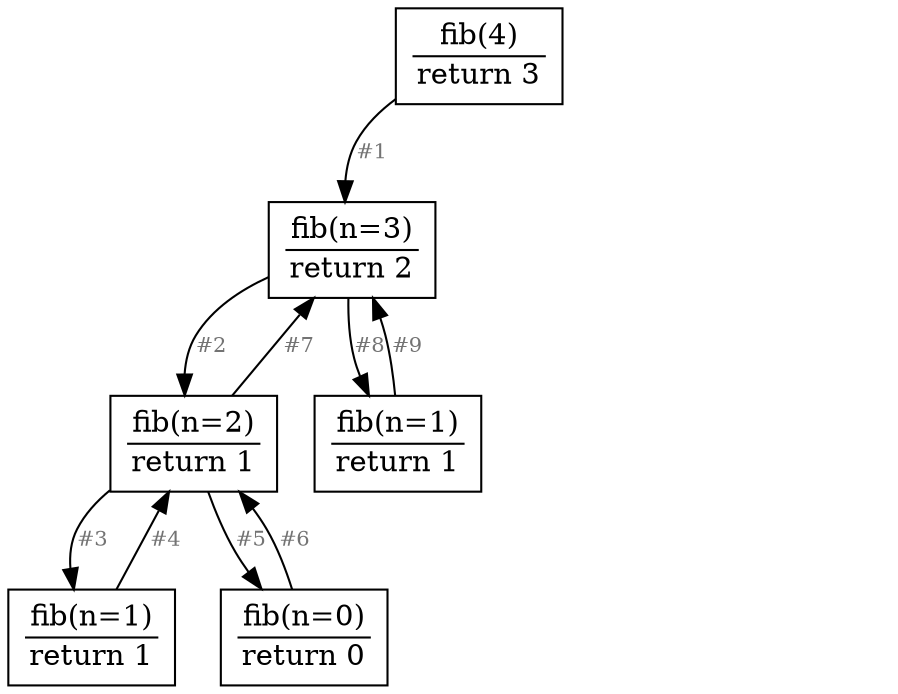 digraph {
graph [
  rankdir=TB
];
node [
  style=rounded,
  shape=rectangle
];
edge [
  arrowsize=1,
  color=black,
  fontsize=10,
  fontcolor=gray45
];

v0 [
  label=<<TABLE BORDER="0" CELLBORDER="0" CELLSPACING="0"><TR><TD>fib(4)</TD></TR><HR/><TR><TD>return 3</TD></TR></TABLE>>
  style=""
];
v1 [
  label=<<TABLE BORDER="0" CELLBORDER="0" CELLSPACING="0"><TR><TD>fib(n=3)</TD></TR><HR/><TR><TD>return 2</TD></TR></TABLE>>
  style=""
];
v2 [
  label=<<TABLE BORDER="0" CELLBORDER="0" CELLSPACING="0"><TR><TD>fib(n=2)</TD></TR><HR/><TR><TD>return 1</TD></TR></TABLE>>
  style=""
];
v3 [
  label=<<TABLE BORDER="0" CELLBORDER="0" CELLSPACING="0"><TR><TD>fib(n=1)</TD></TR><HR/><TR><TD>return 1</TD></TR></TABLE>>
  style=""
];
v4 [
  label=<<TABLE BORDER="0" CELLBORDER="0" CELLSPACING="0"><TR><TD>fib(n=0)</TD></TR><HR/><TR><TD>return 0</TD></TR></TABLE>>
  style=""
];
v5 [
  label=<<TABLE BORDER="0" CELLBORDER="0" CELLSPACING="0"><TR><TD>fib(n=1)</TD></TR><HR/><TR><TD>return 1</TD></TR></TABLE>>
  style=""
];
v6 [
  label=<<TABLE BORDER="0" CELLBORDER="0" CELLSPACING="0"><TR><TD>fib(n=2)</TD></TR><HR/><TR><TD>return 1</TD></TR></TABLE>>
  style="invis"
];
v7 [
  label=<<TABLE BORDER="0" CELLBORDER="0" CELLSPACING="0"><TR><TD>fib(n=1)</TD></TR><HR/><TR><TD>return 1</TD></TR></TABLE>>
  style="invis"
];
v8 [
  label=<<TABLE BORDER="0" CELLBORDER="0" CELLSPACING="0"><TR><TD>fib(n=0)</TD></TR><HR/><TR><TD>return 0</TD></TR></TABLE>>
  style="invis"
];
v0 -> v1 [
  label="#1"
  style=""
];
v1 -> v2 [
  label="#2"
  style=""
];
v2 -> v3 [
  label="#3"
  style=""
];
v3 -> v2 [
  label="#4"
  style=""
];
v2 -> v4 [
  label="#5"
  style=""
];
v4 -> v2 [
  label="#6"
  style=""
];
v2 -> v1 [
  label="#7"
  style=""
];
v1 -> v5 [
  label="#8"
  style=""
];
v5 -> v1 [
  label="#9"
  style=""
];
v1 -> v0 [
  label="#10"
  style="invis"
];
v0 -> v6 [
  label="#11"
  style="invis"
];
v6 -> v7 [
  label="#12"
  style="invis"
];
v7 -> v6 [
  label="#13"
  style="invis"
];
v6 -> v8 [
  label="#14"
  style="invis"
];
v8 -> v6 [
  label="#15"
  style="invis"
];
v6 -> v0 [
  label="#16"
  style="invis"
];
}